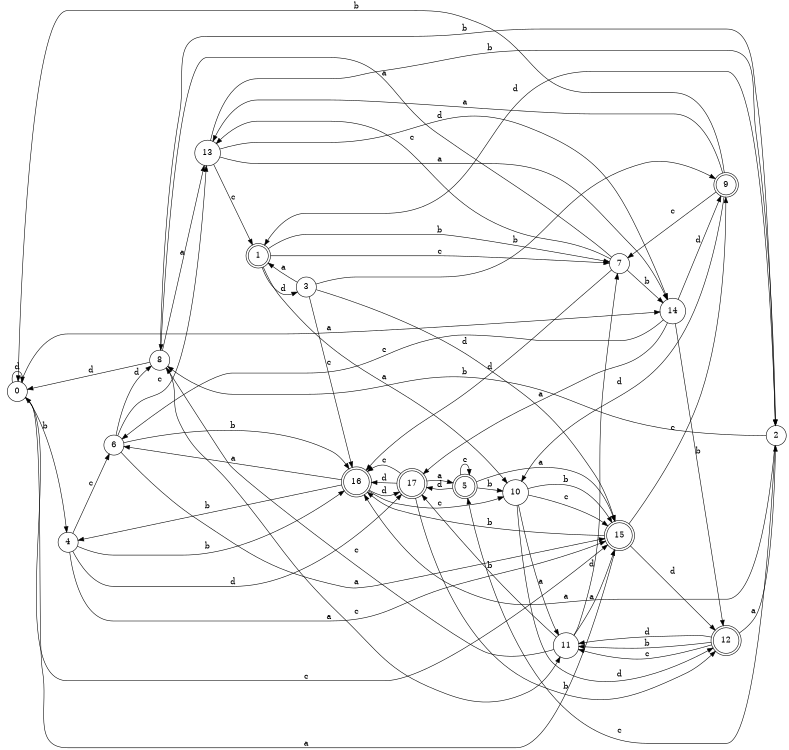 digraph n15_3 {
__start0 [label="" shape="none"];

rankdir=LR;
size="8,5";

s0 [style="filled", color="black", fillcolor="white" shape="circle", label="0"];
s1 [style="rounded,filled", color="black", fillcolor="white" shape="doublecircle", label="1"];
s2 [style="filled", color="black", fillcolor="white" shape="circle", label="2"];
s3 [style="filled", color="black", fillcolor="white" shape="circle", label="3"];
s4 [style="filled", color="black", fillcolor="white" shape="circle", label="4"];
s5 [style="rounded,filled", color="black", fillcolor="white" shape="doublecircle", label="5"];
s6 [style="filled", color="black", fillcolor="white" shape="circle", label="6"];
s7 [style="filled", color="black", fillcolor="white" shape="circle", label="7"];
s8 [style="filled", color="black", fillcolor="white" shape="circle", label="8"];
s9 [style="rounded,filled", color="black", fillcolor="white" shape="doublecircle", label="9"];
s10 [style="filled", color="black", fillcolor="white" shape="circle", label="10"];
s11 [style="filled", color="black", fillcolor="white" shape="circle", label="11"];
s12 [style="rounded,filled", color="black", fillcolor="white" shape="doublecircle", label="12"];
s13 [style="filled", color="black", fillcolor="white" shape="circle", label="13"];
s14 [style="filled", color="black", fillcolor="white" shape="circle", label="14"];
s15 [style="rounded,filled", color="black", fillcolor="white" shape="doublecircle", label="15"];
s16 [style="rounded,filled", color="black", fillcolor="white" shape="doublecircle", label="16"];
s17 [style="rounded,filled", color="black", fillcolor="white" shape="doublecircle", label="17"];
s0 -> s14 [label="a"];
s0 -> s4 [label="b"];
s0 -> s15 [label="c"];
s0 -> s0 [label="d"];
s1 -> s10 [label="a"];
s1 -> s7 [label="b"];
s1 -> s7 [label="c"];
s1 -> s3 [label="d"];
s2 -> s16 [label="a"];
s2 -> s8 [label="b"];
s2 -> s5 [label="c"];
s2 -> s1 [label="d"];
s3 -> s1 [label="a"];
s3 -> s9 [label="b"];
s3 -> s16 [label="c"];
s3 -> s15 [label="d"];
s4 -> s15 [label="a"];
s4 -> s16 [label="b"];
s4 -> s6 [label="c"];
s4 -> s17 [label="d"];
s5 -> s15 [label="a"];
s5 -> s10 [label="b"];
s5 -> s5 [label="c"];
s5 -> s17 [label="d"];
s6 -> s15 [label="a"];
s6 -> s16 [label="b"];
s6 -> s13 [label="c"];
s6 -> s8 [label="d"];
s7 -> s8 [label="a"];
s7 -> s14 [label="b"];
s7 -> s13 [label="c"];
s7 -> s16 [label="d"];
s8 -> s13 [label="a"];
s8 -> s2 [label="b"];
s8 -> s11 [label="c"];
s8 -> s0 [label="d"];
s9 -> s13 [label="a"];
s9 -> s0 [label="b"];
s9 -> s7 [label="c"];
s9 -> s10 [label="d"];
s10 -> s11 [label="a"];
s10 -> s15 [label="b"];
s10 -> s15 [label="c"];
s10 -> s12 [label="d"];
s11 -> s15 [label="a"];
s11 -> s17 [label="b"];
s11 -> s8 [label="c"];
s11 -> s7 [label="d"];
s12 -> s2 [label="a"];
s12 -> s11 [label="b"];
s12 -> s11 [label="c"];
s12 -> s11 [label="d"];
s13 -> s14 [label="a"];
s13 -> s2 [label="b"];
s13 -> s1 [label="c"];
s13 -> s14 [label="d"];
s14 -> s17 [label="a"];
s14 -> s12 [label="b"];
s14 -> s6 [label="c"];
s14 -> s9 [label="d"];
s15 -> s0 [label="a"];
s15 -> s16 [label="b"];
s15 -> s9 [label="c"];
s15 -> s12 [label="d"];
s16 -> s6 [label="a"];
s16 -> s4 [label="b"];
s16 -> s10 [label="c"];
s16 -> s17 [label="d"];
s17 -> s5 [label="a"];
s17 -> s12 [label="b"];
s17 -> s16 [label="c"];
s17 -> s16 [label="d"];

}